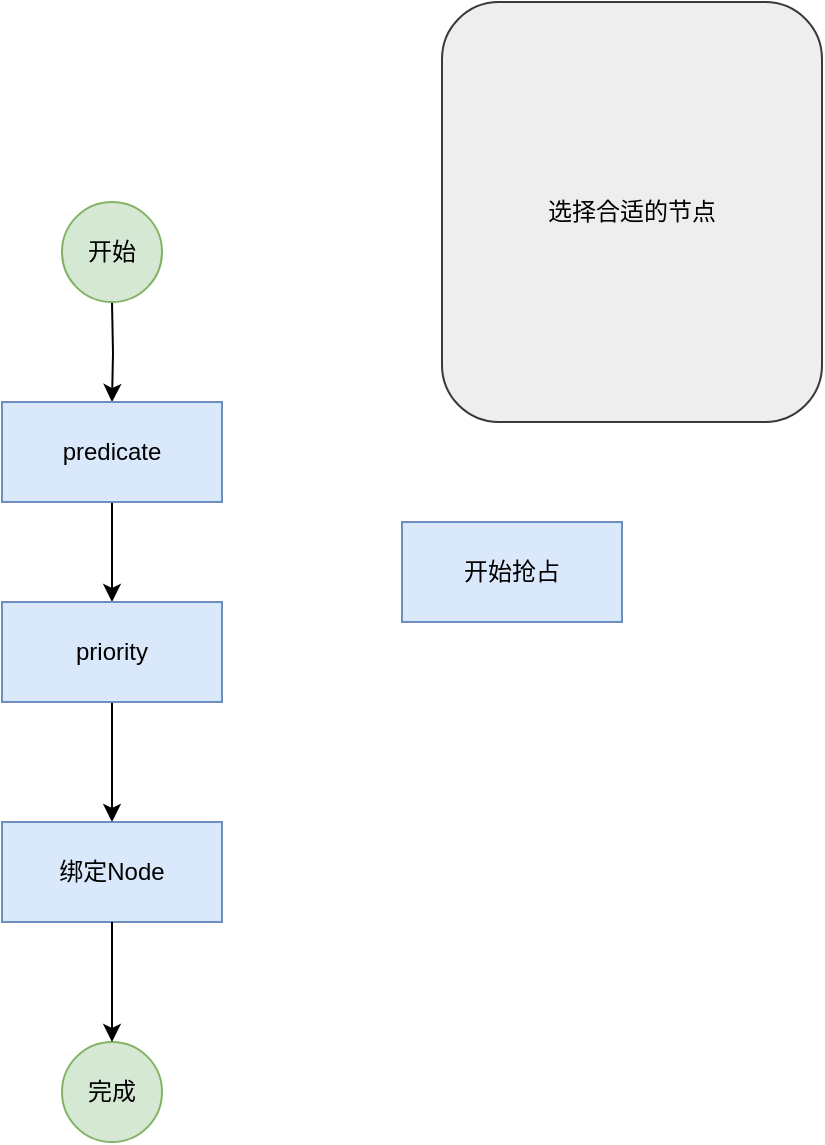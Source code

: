 <mxfile version="13.0.9" type="github">
  <diagram id="C5RBs43oDa-KdzZeNtuy" name="Page-1">
    <mxGraphModel dx="1426" dy="842" grid="1" gridSize="10" guides="1" tooltips="1" connect="1" arrows="1" fold="1" page="1" pageScale="1" pageWidth="827" pageHeight="1169" math="0" shadow="0">
      <root>
        <mxCell id="WIyWlLk6GJQsqaUBKTNV-0" />
        <mxCell id="WIyWlLk6GJQsqaUBKTNV-1" parent="WIyWlLk6GJQsqaUBKTNV-0" />
        <mxCell id="L65D2SFwfMvNNgJAx6mo-6" value="" style="edgeStyle=orthogonalEdgeStyle;rounded=0;orthogonalLoop=1;jettySize=auto;html=1;" edge="1" parent="WIyWlLk6GJQsqaUBKTNV-1" target="L65D2SFwfMvNNgJAx6mo-3">
          <mxGeometry relative="1" as="geometry">
            <mxPoint x="295" y="320" as="sourcePoint" />
          </mxGeometry>
        </mxCell>
        <mxCell id="L65D2SFwfMvNNgJAx6mo-5" value="" style="edgeStyle=orthogonalEdgeStyle;rounded=0;orthogonalLoop=1;jettySize=auto;html=1;" edge="1" parent="WIyWlLk6GJQsqaUBKTNV-1" source="L65D2SFwfMvNNgJAx6mo-3" target="L65D2SFwfMvNNgJAx6mo-4">
          <mxGeometry relative="1" as="geometry" />
        </mxCell>
        <mxCell id="L65D2SFwfMvNNgJAx6mo-3" value="predicate" style="rounded=0;whiteSpace=wrap;html=1;fillColor=#dae8fc;strokeColor=#6c8ebf;" vertex="1" parent="WIyWlLk6GJQsqaUBKTNV-1">
          <mxGeometry x="240" y="370" width="110" height="50" as="geometry" />
        </mxCell>
        <mxCell id="L65D2SFwfMvNNgJAx6mo-14" value="" style="edgeStyle=orthogonalEdgeStyle;rounded=0;orthogonalLoop=1;jettySize=auto;html=1;" edge="1" parent="WIyWlLk6GJQsqaUBKTNV-1" source="L65D2SFwfMvNNgJAx6mo-4" target="L65D2SFwfMvNNgJAx6mo-13">
          <mxGeometry relative="1" as="geometry" />
        </mxCell>
        <mxCell id="L65D2SFwfMvNNgJAx6mo-4" value="priority" style="rounded=0;whiteSpace=wrap;html=1;fillColor=#dae8fc;strokeColor=#6c8ebf;" vertex="1" parent="WIyWlLk6GJQsqaUBKTNV-1">
          <mxGeometry x="240" y="470" width="110" height="50" as="geometry" />
        </mxCell>
        <mxCell id="L65D2SFwfMvNNgJAx6mo-13" value="绑定Node" style="rounded=0;whiteSpace=wrap;html=1;fillColor=#dae8fc;strokeColor=#6c8ebf;" vertex="1" parent="WIyWlLk6GJQsqaUBKTNV-1">
          <mxGeometry x="240" y="580" width="110" height="50" as="geometry" />
        </mxCell>
        <mxCell id="L65D2SFwfMvNNgJAx6mo-17" value="完成" style="ellipse;whiteSpace=wrap;html=1;aspect=fixed;fillColor=#d5e8d4;strokeColor=#82b366;" vertex="1" parent="WIyWlLk6GJQsqaUBKTNV-1">
          <mxGeometry x="270" y="690" width="50" height="50" as="geometry" />
        </mxCell>
        <mxCell id="L65D2SFwfMvNNgJAx6mo-18" value="" style="edgeStyle=orthogonalEdgeStyle;rounded=0;orthogonalLoop=1;jettySize=auto;html=1;" edge="1" parent="WIyWlLk6GJQsqaUBKTNV-1" source="L65D2SFwfMvNNgJAx6mo-13" target="L65D2SFwfMvNNgJAx6mo-17">
          <mxGeometry relative="1" as="geometry">
            <mxPoint x="295" y="660" as="sourcePoint" />
            <mxPoint x="295" y="740" as="targetPoint" />
          </mxGeometry>
        </mxCell>
        <mxCell id="L65D2SFwfMvNNgJAx6mo-19" value="开始" style="ellipse;whiteSpace=wrap;html=1;aspect=fixed;fillColor=#d5e8d4;strokeColor=#82b366;" vertex="1" parent="WIyWlLk6GJQsqaUBKTNV-1">
          <mxGeometry x="270" y="270" width="50" height="50" as="geometry" />
        </mxCell>
        <mxCell id="L65D2SFwfMvNNgJAx6mo-21" value="开始抢占" style="rounded=0;whiteSpace=wrap;html=1;fillColor=#dae8fc;strokeColor=#6c8ebf;" vertex="1" parent="WIyWlLk6GJQsqaUBKTNV-1">
          <mxGeometry x="440" y="430" width="110" height="50" as="geometry" />
        </mxCell>
        <mxCell id="L65D2SFwfMvNNgJAx6mo-22" value="选择合适的节点" style="rounded=1;whiteSpace=wrap;html=1;fillColor=#eeeeee;strokeColor=#36393d;shadow=0;comic=0;glass=0;" vertex="1" parent="WIyWlLk6GJQsqaUBKTNV-1">
          <mxGeometry x="460" y="170" width="190" height="210" as="geometry" />
        </mxCell>
      </root>
    </mxGraphModel>
  </diagram>
</mxfile>
